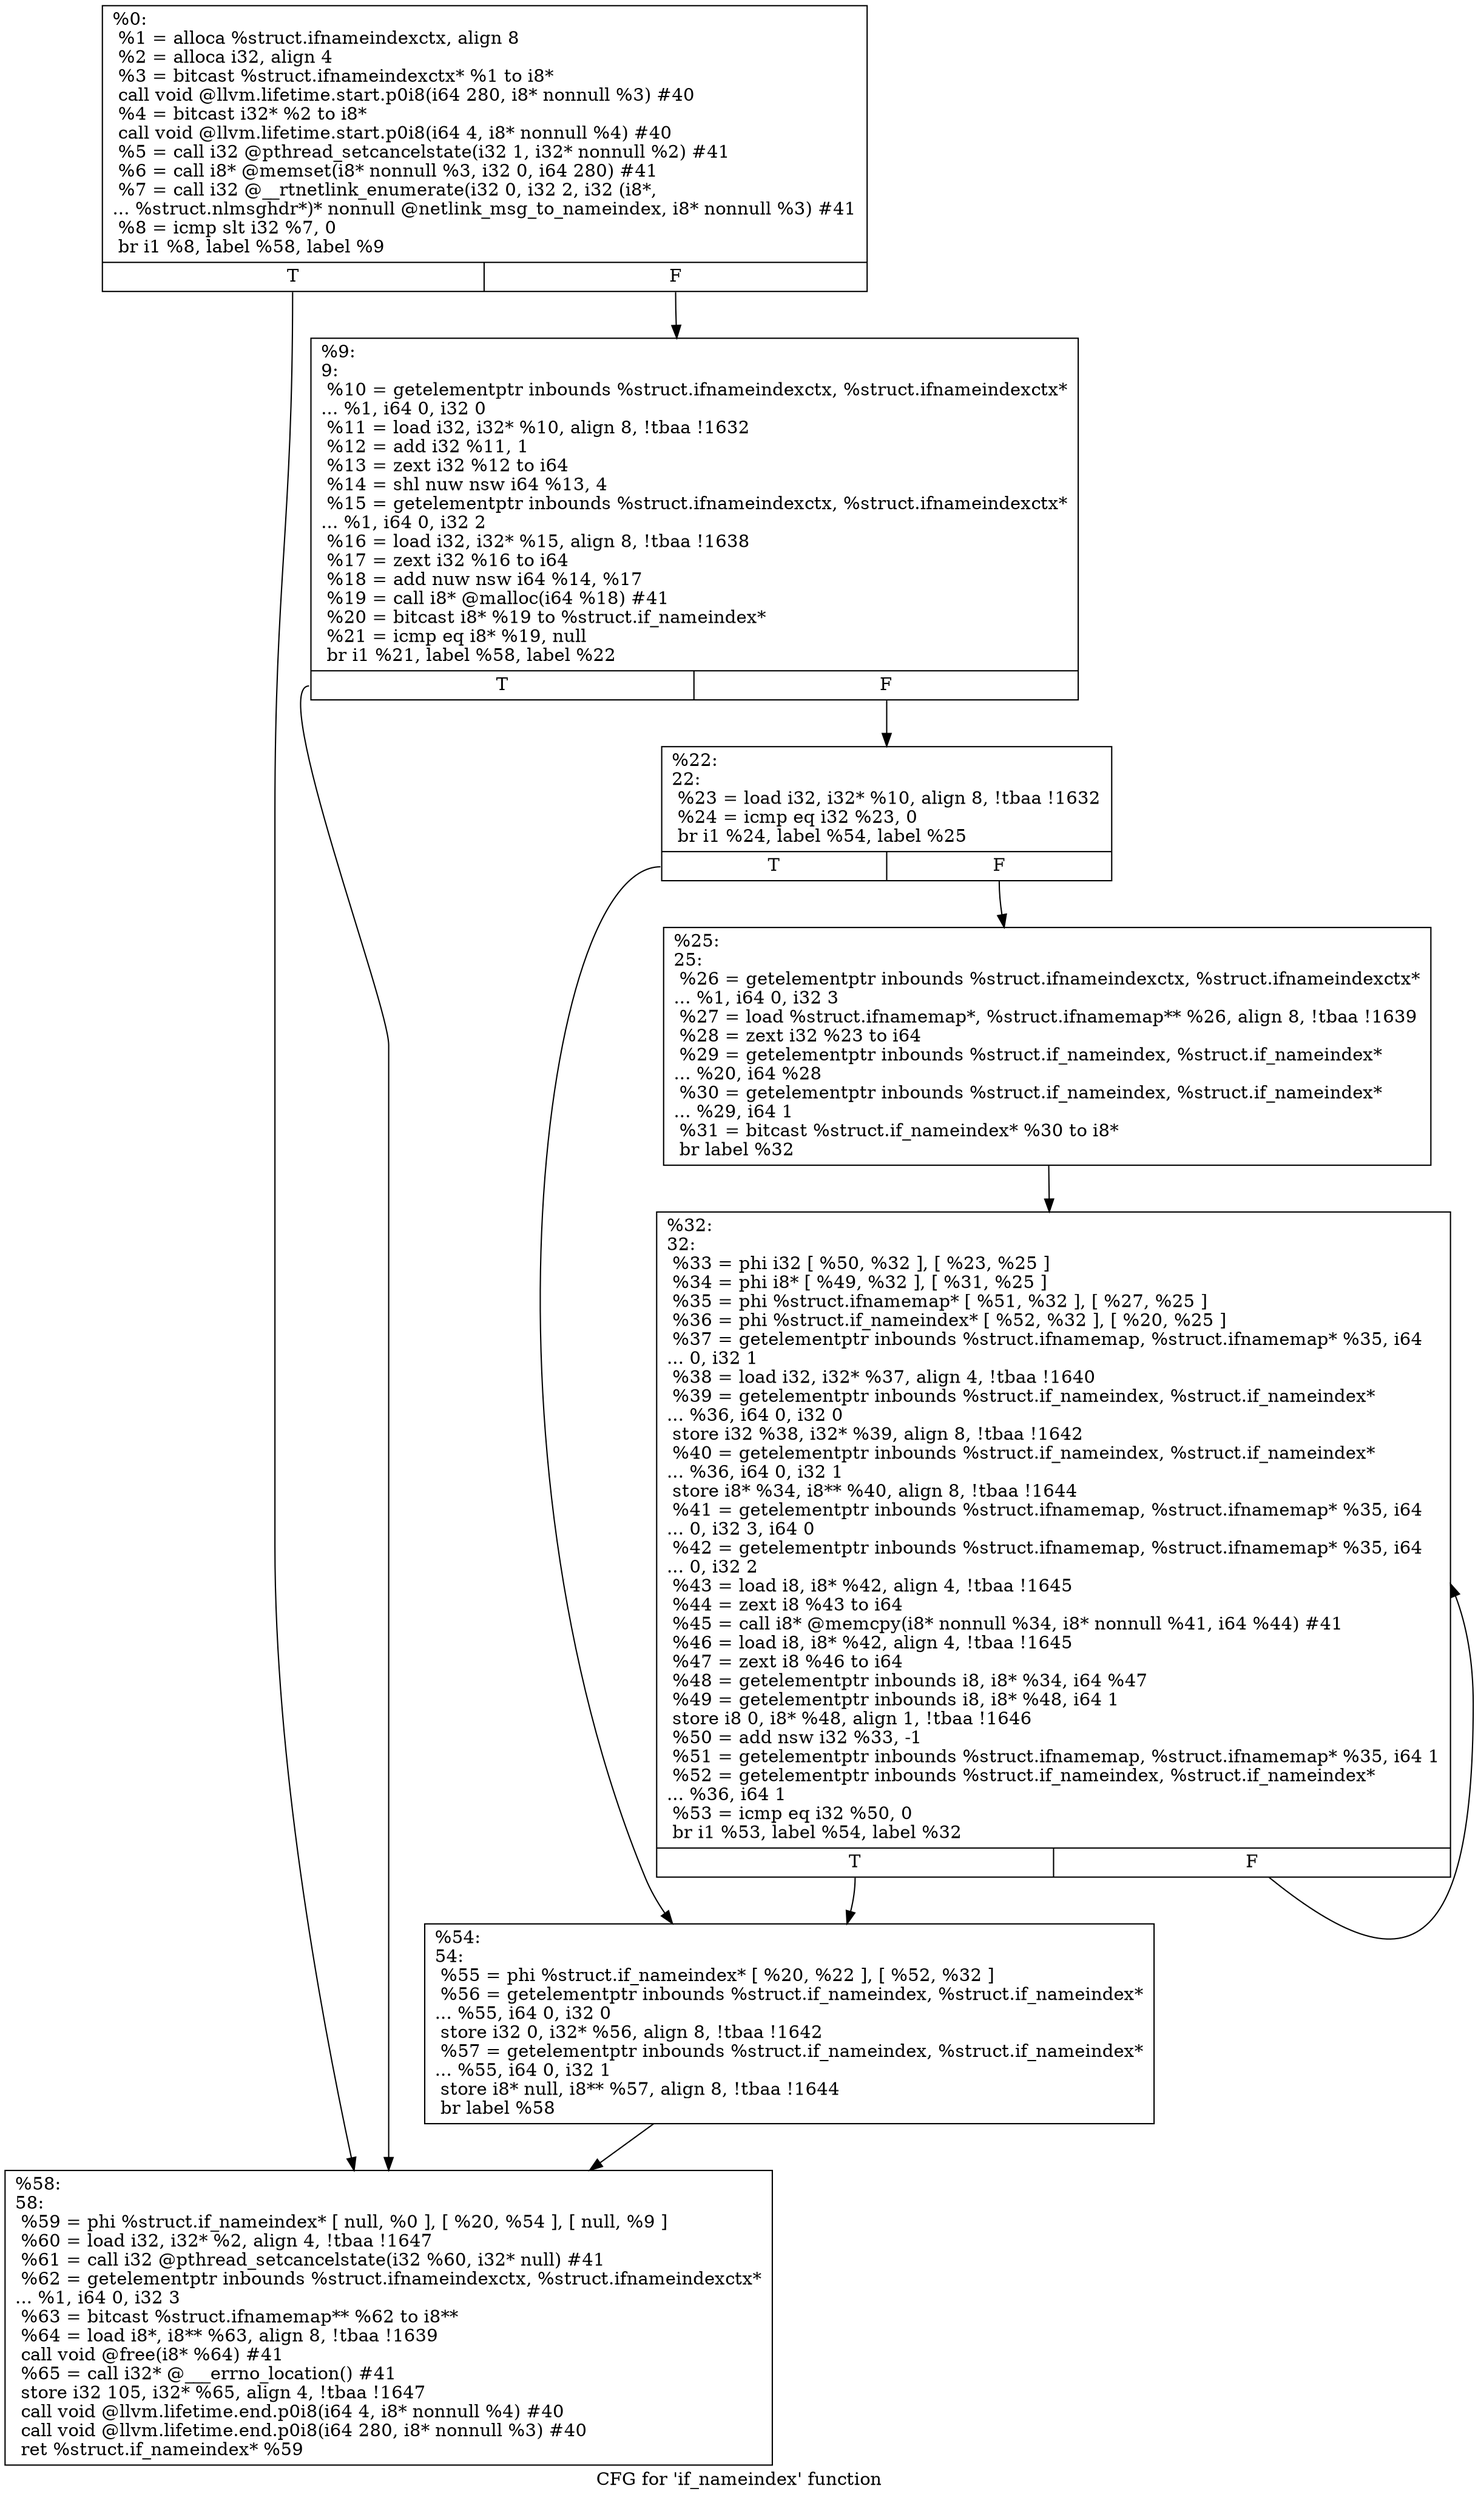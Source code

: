 digraph "CFG for 'if_nameindex' function" {
	label="CFG for 'if_nameindex' function";

	Node0x1d85600 [shape=record,label="{%0:\l  %1 = alloca %struct.ifnameindexctx, align 8\l  %2 = alloca i32, align 4\l  %3 = bitcast %struct.ifnameindexctx* %1 to i8*\l  call void @llvm.lifetime.start.p0i8(i64 280, i8* nonnull %3) #40\l  %4 = bitcast i32* %2 to i8*\l  call void @llvm.lifetime.start.p0i8(i64 4, i8* nonnull %4) #40\l  %5 = call i32 @pthread_setcancelstate(i32 1, i32* nonnull %2) #41\l  %6 = call i8* @memset(i8* nonnull %3, i32 0, i64 280) #41\l  %7 = call i32 @__rtnetlink_enumerate(i32 0, i32 2, i32 (i8*,\l... %struct.nlmsghdr*)* nonnull @netlink_msg_to_nameindex, i8* nonnull %3) #41\l  %8 = icmp slt i32 %7, 0\l  br i1 %8, label %58, label %9\l|{<s0>T|<s1>F}}"];
	Node0x1d85600:s0 -> Node0x1d85f70;
	Node0x1d85600:s1 -> Node0x1d85de0;
	Node0x1d85de0 [shape=record,label="{%9:\l9:                                                \l  %10 = getelementptr inbounds %struct.ifnameindexctx, %struct.ifnameindexctx*\l... %1, i64 0, i32 0\l  %11 = load i32, i32* %10, align 8, !tbaa !1632\l  %12 = add i32 %11, 1\l  %13 = zext i32 %12 to i64\l  %14 = shl nuw nsw i64 %13, 4\l  %15 = getelementptr inbounds %struct.ifnameindexctx, %struct.ifnameindexctx*\l... %1, i64 0, i32 2\l  %16 = load i32, i32* %15, align 8, !tbaa !1638\l  %17 = zext i32 %16 to i64\l  %18 = add nuw nsw i64 %14, %17\l  %19 = call i8* @malloc(i64 %18) #41\l  %20 = bitcast i8* %19 to %struct.if_nameindex*\l  %21 = icmp eq i8* %19, null\l  br i1 %21, label %58, label %22\l|{<s0>T|<s1>F}}"];
	Node0x1d85de0:s0 -> Node0x1d85f70;
	Node0x1d85de0:s1 -> Node0x1d85e30;
	Node0x1d85e30 [shape=record,label="{%22:\l22:                                               \l  %23 = load i32, i32* %10, align 8, !tbaa !1632\l  %24 = icmp eq i32 %23, 0\l  br i1 %24, label %54, label %25\l|{<s0>T|<s1>F}}"];
	Node0x1d85e30:s0 -> Node0x1d85f20;
	Node0x1d85e30:s1 -> Node0x1d85e80;
	Node0x1d85e80 [shape=record,label="{%25:\l25:                                               \l  %26 = getelementptr inbounds %struct.ifnameindexctx, %struct.ifnameindexctx*\l... %1, i64 0, i32 3\l  %27 = load %struct.ifnamemap*, %struct.ifnamemap** %26, align 8, !tbaa !1639\l  %28 = zext i32 %23 to i64\l  %29 = getelementptr inbounds %struct.if_nameindex, %struct.if_nameindex*\l... %20, i64 %28\l  %30 = getelementptr inbounds %struct.if_nameindex, %struct.if_nameindex*\l... %29, i64 1\l  %31 = bitcast %struct.if_nameindex* %30 to i8*\l  br label %32\l}"];
	Node0x1d85e80 -> Node0x1d85ed0;
	Node0x1d85ed0 [shape=record,label="{%32:\l32:                                               \l  %33 = phi i32 [ %50, %32 ], [ %23, %25 ]\l  %34 = phi i8* [ %49, %32 ], [ %31, %25 ]\l  %35 = phi %struct.ifnamemap* [ %51, %32 ], [ %27, %25 ]\l  %36 = phi %struct.if_nameindex* [ %52, %32 ], [ %20, %25 ]\l  %37 = getelementptr inbounds %struct.ifnamemap, %struct.ifnamemap* %35, i64\l... 0, i32 1\l  %38 = load i32, i32* %37, align 4, !tbaa !1640\l  %39 = getelementptr inbounds %struct.if_nameindex, %struct.if_nameindex*\l... %36, i64 0, i32 0\l  store i32 %38, i32* %39, align 8, !tbaa !1642\l  %40 = getelementptr inbounds %struct.if_nameindex, %struct.if_nameindex*\l... %36, i64 0, i32 1\l  store i8* %34, i8** %40, align 8, !tbaa !1644\l  %41 = getelementptr inbounds %struct.ifnamemap, %struct.ifnamemap* %35, i64\l... 0, i32 3, i64 0\l  %42 = getelementptr inbounds %struct.ifnamemap, %struct.ifnamemap* %35, i64\l... 0, i32 2\l  %43 = load i8, i8* %42, align 4, !tbaa !1645\l  %44 = zext i8 %43 to i64\l  %45 = call i8* @memcpy(i8* nonnull %34, i8* nonnull %41, i64 %44) #41\l  %46 = load i8, i8* %42, align 4, !tbaa !1645\l  %47 = zext i8 %46 to i64\l  %48 = getelementptr inbounds i8, i8* %34, i64 %47\l  %49 = getelementptr inbounds i8, i8* %48, i64 1\l  store i8 0, i8* %48, align 1, !tbaa !1646\l  %50 = add nsw i32 %33, -1\l  %51 = getelementptr inbounds %struct.ifnamemap, %struct.ifnamemap* %35, i64 1\l  %52 = getelementptr inbounds %struct.if_nameindex, %struct.if_nameindex*\l... %36, i64 1\l  %53 = icmp eq i32 %50, 0\l  br i1 %53, label %54, label %32\l|{<s0>T|<s1>F}}"];
	Node0x1d85ed0:s0 -> Node0x1d85f20;
	Node0x1d85ed0:s1 -> Node0x1d85ed0;
	Node0x1d85f20 [shape=record,label="{%54:\l54:                                               \l  %55 = phi %struct.if_nameindex* [ %20, %22 ], [ %52, %32 ]\l  %56 = getelementptr inbounds %struct.if_nameindex, %struct.if_nameindex*\l... %55, i64 0, i32 0\l  store i32 0, i32* %56, align 8, !tbaa !1642\l  %57 = getelementptr inbounds %struct.if_nameindex, %struct.if_nameindex*\l... %55, i64 0, i32 1\l  store i8* null, i8** %57, align 8, !tbaa !1644\l  br label %58\l}"];
	Node0x1d85f20 -> Node0x1d85f70;
	Node0x1d85f70 [shape=record,label="{%58:\l58:                                               \l  %59 = phi %struct.if_nameindex* [ null, %0 ], [ %20, %54 ], [ null, %9 ]\l  %60 = load i32, i32* %2, align 4, !tbaa !1647\l  %61 = call i32 @pthread_setcancelstate(i32 %60, i32* null) #41\l  %62 = getelementptr inbounds %struct.ifnameindexctx, %struct.ifnameindexctx*\l... %1, i64 0, i32 3\l  %63 = bitcast %struct.ifnamemap** %62 to i8**\l  %64 = load i8*, i8** %63, align 8, !tbaa !1639\l  call void @free(i8* %64) #41\l  %65 = call i32* @___errno_location() #41\l  store i32 105, i32* %65, align 4, !tbaa !1647\l  call void @llvm.lifetime.end.p0i8(i64 4, i8* nonnull %4) #40\l  call void @llvm.lifetime.end.p0i8(i64 280, i8* nonnull %3) #40\l  ret %struct.if_nameindex* %59\l}"];
}
